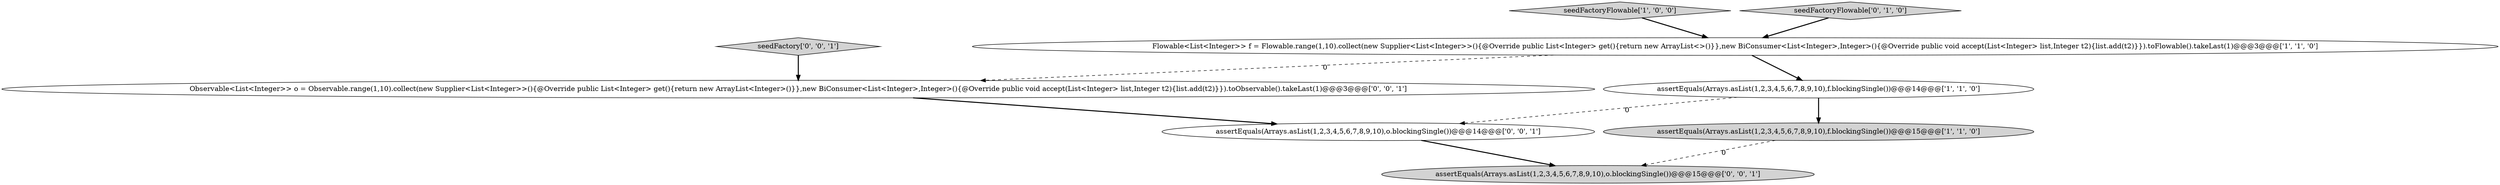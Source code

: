 digraph {
1 [style = filled, label = "assertEquals(Arrays.asList(1,2,3,4,5,6,7,8,9,10),f.blockingSingle())@@@15@@@['1', '1', '0']", fillcolor = lightgray, shape = ellipse image = "AAA0AAABBB1BBB"];
2 [style = filled, label = "seedFactoryFlowable['1', '0', '0']", fillcolor = lightgray, shape = diamond image = "AAA0AAABBB1BBB"];
0 [style = filled, label = "Flowable<List<Integer>> f = Flowable.range(1,10).collect(new Supplier<List<Integer>>(){@Override public List<Integer> get(){return new ArrayList<>()}},new BiConsumer<List<Integer>,Integer>(){@Override public void accept(List<Integer> list,Integer t2){list.add(t2)}}).toFlowable().takeLast(1)@@@3@@@['1', '1', '0']", fillcolor = white, shape = ellipse image = "AAA0AAABBB1BBB"];
5 [style = filled, label = "assertEquals(Arrays.asList(1,2,3,4,5,6,7,8,9,10),o.blockingSingle())@@@15@@@['0', '0', '1']", fillcolor = lightgray, shape = ellipse image = "AAA0AAABBB3BBB"];
8 [style = filled, label = "assertEquals(Arrays.asList(1,2,3,4,5,6,7,8,9,10),o.blockingSingle())@@@14@@@['0', '0', '1']", fillcolor = white, shape = ellipse image = "AAA0AAABBB3BBB"];
3 [style = filled, label = "assertEquals(Arrays.asList(1,2,3,4,5,6,7,8,9,10),f.blockingSingle())@@@14@@@['1', '1', '0']", fillcolor = white, shape = ellipse image = "AAA0AAABBB1BBB"];
4 [style = filled, label = "seedFactoryFlowable['0', '1', '0']", fillcolor = lightgray, shape = diamond image = "AAA0AAABBB2BBB"];
6 [style = filled, label = "seedFactory['0', '0', '1']", fillcolor = lightgray, shape = diamond image = "AAA0AAABBB3BBB"];
7 [style = filled, label = "Observable<List<Integer>> o = Observable.range(1,10).collect(new Supplier<List<Integer>>(){@Override public List<Integer> get(){return new ArrayList<Integer>()}},new BiConsumer<List<Integer>,Integer>(){@Override public void accept(List<Integer> list,Integer t2){list.add(t2)}}).toObservable().takeLast(1)@@@3@@@['0', '0', '1']", fillcolor = white, shape = ellipse image = "AAA0AAABBB3BBB"];
0->3 [style = bold, label=""];
3->8 [style = dashed, label="0"];
2->0 [style = bold, label=""];
1->5 [style = dashed, label="0"];
8->5 [style = bold, label=""];
3->1 [style = bold, label=""];
6->7 [style = bold, label=""];
7->8 [style = bold, label=""];
0->7 [style = dashed, label="0"];
4->0 [style = bold, label=""];
}
